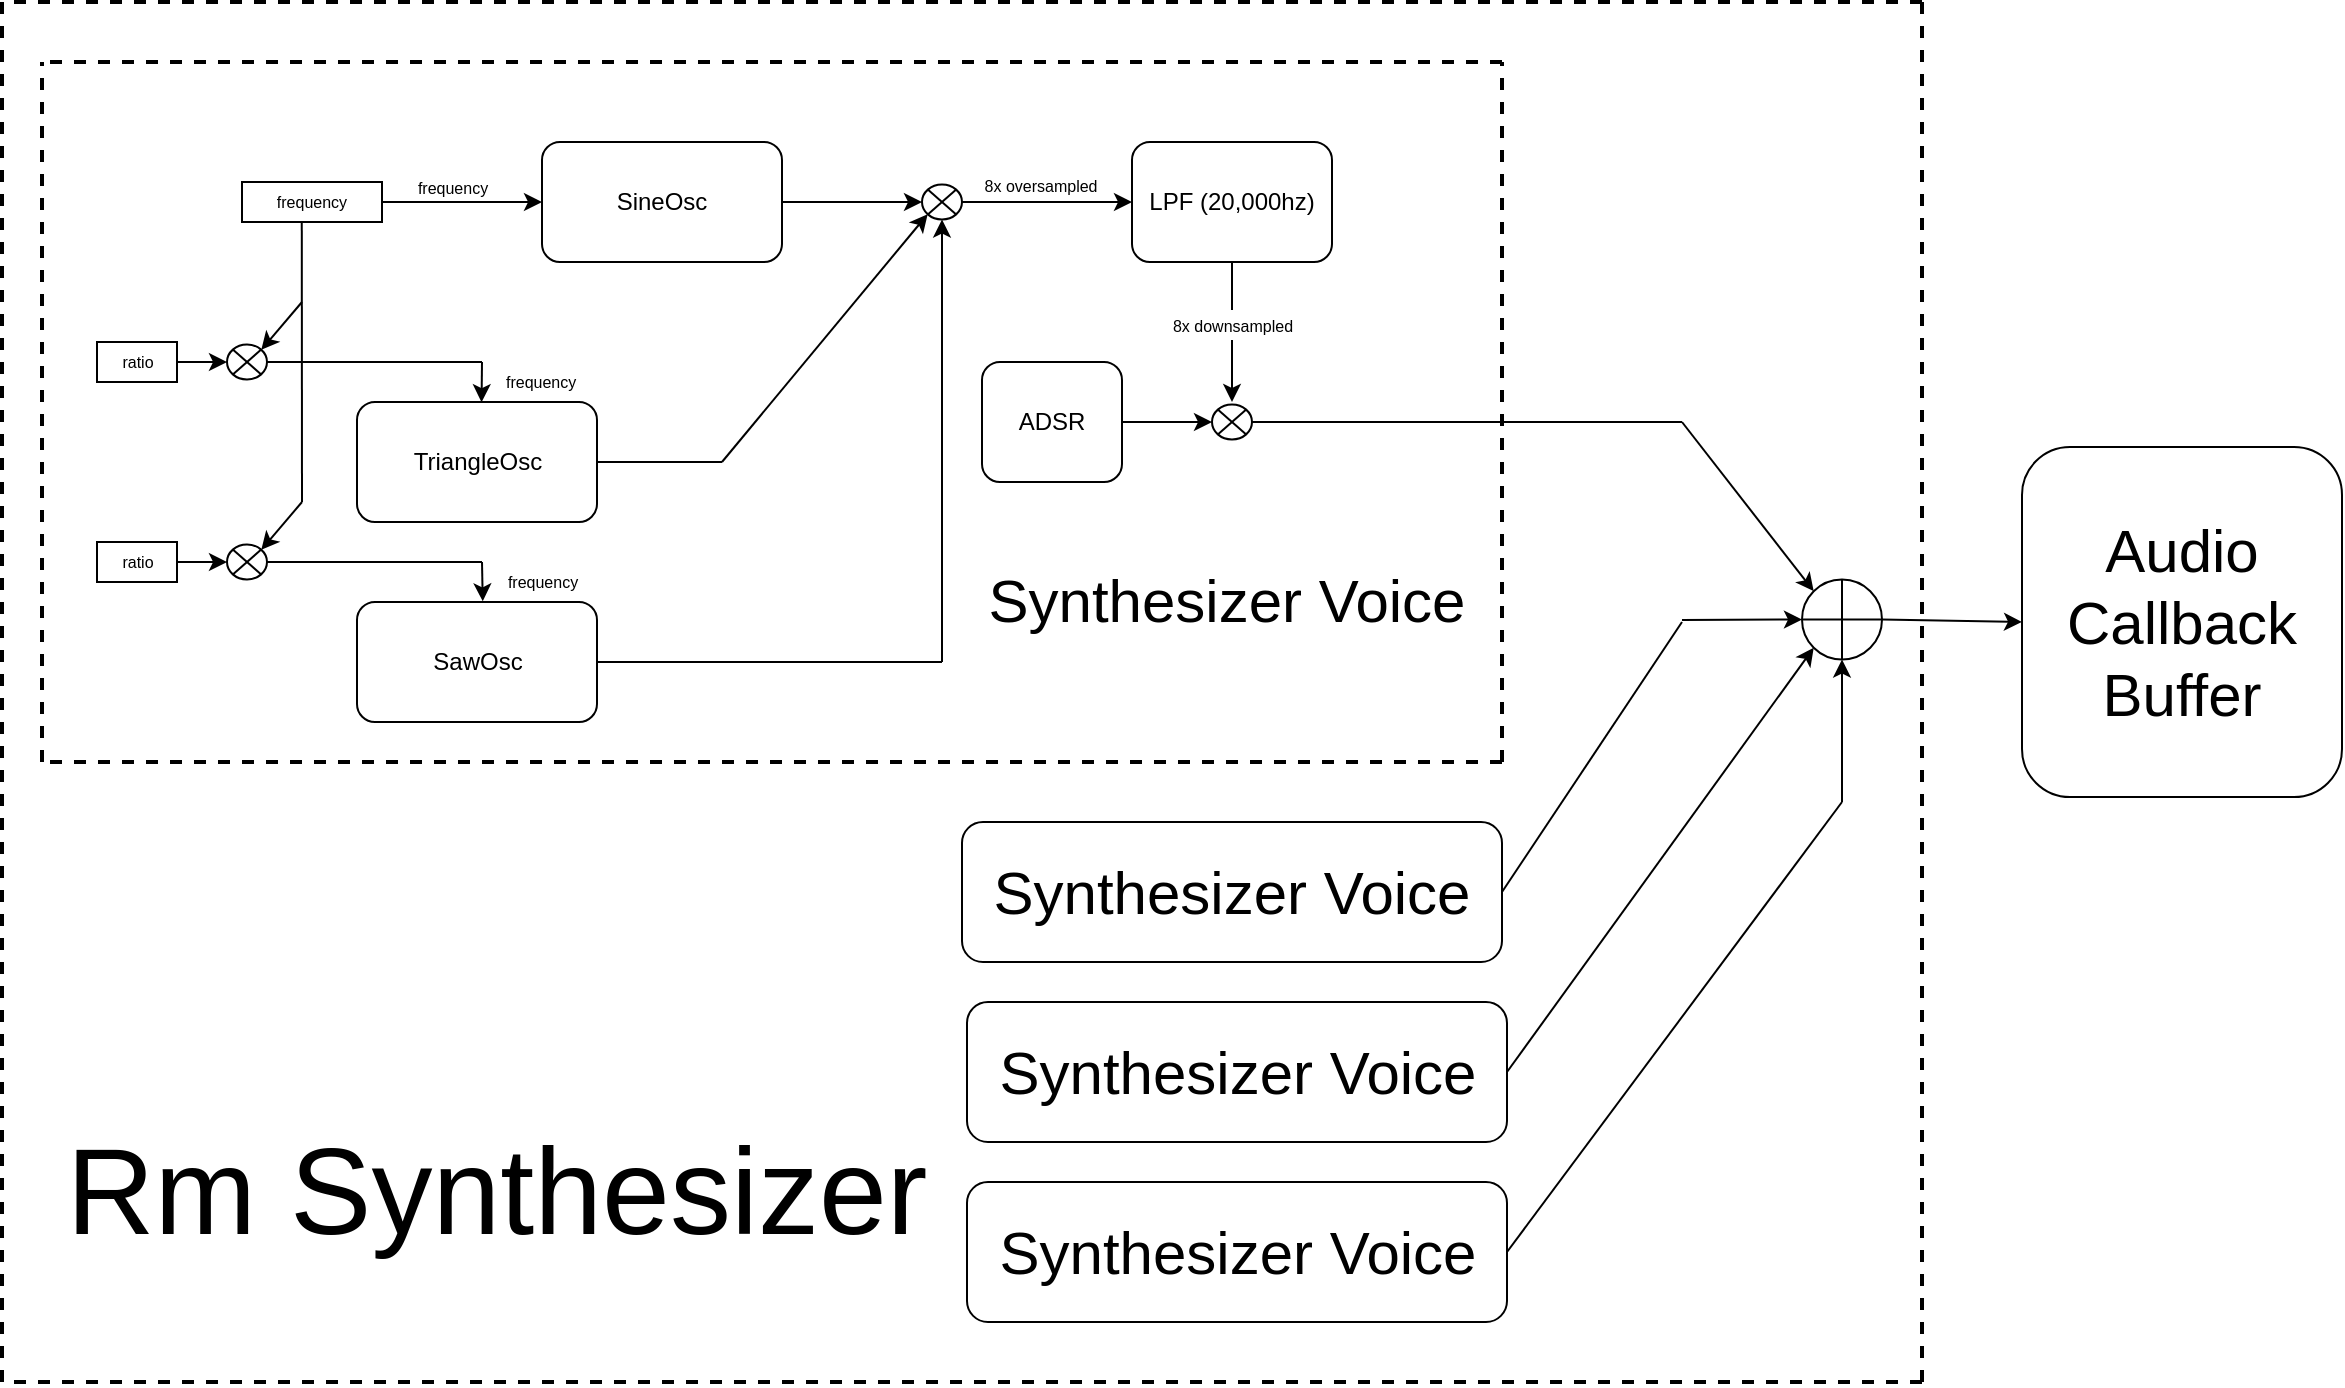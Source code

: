 <mxfile version="13.9.9" type="device"><diagram id="CANHQGR78rFkaBqAVMY7" name="Pagina-1"><mxGraphModel dx="769" dy="570" grid="1" gridSize="10" guides="1" tooltips="1" connect="1" arrows="1" fold="1" page="1" pageScale="1" pageWidth="3300" pageHeight="4681" math="0" shadow="0"><root><mxCell id="0"/><mxCell id="1" parent="0"/><mxCell id="0y60elXHQTI-vWiYsQMB-2" value="TriangleOsc" style="rounded=1;whiteSpace=wrap;html=1;" parent="1" vertex="1"><mxGeometry x="337.5" y="240" width="120" height="60" as="geometry"/></mxCell><mxCell id="0y60elXHQTI-vWiYsQMB-6" value="" style="endArrow=classic;html=1;fontSize=28;entryX=0;entryY=1;entryDx=0;entryDy=0;" parent="1" target="MxY16xikWkcMj1CVY8rD-4" edge="1"><mxGeometry width="50" height="50" relative="1" as="geometry"><mxPoint x="520" y="270" as="sourcePoint"/><mxPoint x="507.5" y="270" as="targetPoint"/></mxGeometry></mxCell><mxCell id="0y60elXHQTI-vWiYsQMB-13" value="ratio" style="rounded=0;whiteSpace=wrap;html=1;fontSize=8;" parent="1" vertex="1"><mxGeometry x="207.5" y="210" width="40" height="20" as="geometry"/></mxCell><mxCell id="0y60elXHQTI-vWiYsQMB-15" value="" style="shape=sumEllipse;perimeter=ellipsePerimeter;whiteSpace=wrap;html=1;backgroundOutline=1;fontSize=28;" parent="1" vertex="1"><mxGeometry x="272.5" y="211.25" width="20" height="17.5" as="geometry"/></mxCell><mxCell id="0y60elXHQTI-vWiYsQMB-16" value="" style="endArrow=classic;html=1;fontSize=8;exitX=1;exitY=0.5;exitDx=0;exitDy=0;entryX=0;entryY=0.5;entryDx=0;entryDy=0;" parent="1" source="0y60elXHQTI-vWiYsQMB-13" target="0y60elXHQTI-vWiYsQMB-15" edge="1"><mxGeometry width="50" height="50" relative="1" as="geometry"><mxPoint x="252.5" y="210" as="sourcePoint"/><mxPoint x="302.5" y="160" as="targetPoint"/></mxGeometry></mxCell><mxCell id="0y60elXHQTI-vWiYsQMB-17" value="frequency" style="rounded=0;whiteSpace=wrap;html=1;fontSize=8;" parent="1" vertex="1"><mxGeometry x="280" y="130" width="70" height="20" as="geometry"/></mxCell><mxCell id="0y60elXHQTI-vWiYsQMB-23" value="" style="endArrow=none;html=1;fontSize=8;exitX=1;exitY=0.5;exitDx=0;exitDy=0;" parent="1" source="0y60elXHQTI-vWiYsQMB-15" edge="1"><mxGeometry width="50" height="50" relative="1" as="geometry"><mxPoint x="377.5" y="260" as="sourcePoint"/><mxPoint x="400" y="220" as="targetPoint"/></mxGeometry></mxCell><mxCell id="0y60elXHQTI-vWiYsQMB-24" value="" style="endArrow=classic;html=1;fontSize=8;entryX=0.519;entryY=0.002;entryDx=0;entryDy=0;entryPerimeter=0;" parent="1" target="0y60elXHQTI-vWiYsQMB-2" edge="1"><mxGeometry width="50" height="50" relative="1" as="geometry"><mxPoint x="400" y="220" as="sourcePoint"/><mxPoint x="447.5" y="150" as="targetPoint"/></mxGeometry></mxCell><mxCell id="0y60elXHQTI-vWiYsQMB-73" value="&lt;font style=&quot;font-size: 8px&quot;&gt;frequency&lt;/font&gt;" style="edgeLabel;html=1;align=left;verticalAlign=middle;resizable=0;points=[];fontSize=12;" parent="0y60elXHQTI-vWiYsQMB-24" vertex="1" connectable="0"><mxGeometry x="-0.148" relative="1" as="geometry"><mxPoint x="10" y="0.21" as="offset"/></mxGeometry></mxCell><mxCell id="0y60elXHQTI-vWiYsQMB-26" value="SawOsc" style="rounded=1;whiteSpace=wrap;html=1;" parent="1" vertex="1"><mxGeometry x="337.5" y="340" width="120" height="60" as="geometry"/></mxCell><mxCell id="0y60elXHQTI-vWiYsQMB-30" value="ratio" style="rounded=0;whiteSpace=wrap;html=1;fontSize=8;" parent="1" vertex="1"><mxGeometry x="207.5" y="310" width="40" height="20" as="geometry"/></mxCell><mxCell id="0y60elXHQTI-vWiYsQMB-32" value="" style="shape=sumEllipse;perimeter=ellipsePerimeter;whiteSpace=wrap;html=1;backgroundOutline=1;fontSize=28;" parent="1" vertex="1"><mxGeometry x="272.5" y="311.25" width="20" height="17.5" as="geometry"/></mxCell><mxCell id="0y60elXHQTI-vWiYsQMB-33" value="" style="endArrow=classic;html=1;fontSize=8;exitX=1;exitY=0.5;exitDx=0;exitDy=0;entryX=0;entryY=0.5;entryDx=0;entryDy=0;" parent="1" source="0y60elXHQTI-vWiYsQMB-30" target="0y60elXHQTI-vWiYsQMB-32" edge="1"><mxGeometry width="50" height="50" relative="1" as="geometry"><mxPoint x="252.5" y="310" as="sourcePoint"/><mxPoint x="302.5" y="260" as="targetPoint"/></mxGeometry></mxCell><mxCell id="0y60elXHQTI-vWiYsQMB-36" value="" style="endArrow=none;html=1;fontSize=8;exitX=1;exitY=0.5;exitDx=0;exitDy=0;" parent="1" source="0y60elXHQTI-vWiYsQMB-32" edge="1"><mxGeometry width="50" height="50" relative="1" as="geometry"><mxPoint x="377.5" y="360" as="sourcePoint"/><mxPoint x="400" y="320" as="targetPoint"/></mxGeometry></mxCell><mxCell id="0y60elXHQTI-vWiYsQMB-37" value="" style="endArrow=classic;html=1;fontSize=8;entryX=0.524;entryY=-0.006;entryDx=0;entryDy=0;entryPerimeter=0;" parent="1" target="0y60elXHQTI-vWiYsQMB-26" edge="1"><mxGeometry width="50" height="50" relative="1" as="geometry"><mxPoint x="400" y="320" as="sourcePoint"/><mxPoint x="447.5" y="250" as="targetPoint"/></mxGeometry></mxCell><mxCell id="0y60elXHQTI-vWiYsQMB-77" value="&lt;font style=&quot;font-size: 8px&quot;&gt;frequency&lt;/font&gt;" style="edgeLabel;html=1;align=center;verticalAlign=middle;resizable=0;points=[];fontSize=12;" parent="0y60elXHQTI-vWiYsQMB-37" vertex="1" connectable="0"><mxGeometry x="-0.316" relative="1" as="geometry"><mxPoint x="30" y="2.01" as="offset"/></mxGeometry></mxCell><mxCell id="0y60elXHQTI-vWiYsQMB-52" value="" style="endArrow=none;html=1;fontSize=8;entryX=0.427;entryY=0.995;entryDx=0;entryDy=0;entryPerimeter=0;" parent="1" target="0y60elXHQTI-vWiYsQMB-17" edge="1"><mxGeometry width="50" height="50" relative="1" as="geometry"><mxPoint x="310" y="290" as="sourcePoint"/><mxPoint x="317.5" y="260" as="targetPoint"/></mxGeometry></mxCell><mxCell id="0y60elXHQTI-vWiYsQMB-53" value="" style="endArrow=classic;html=1;fontSize=8;entryX=1;entryY=0;entryDx=0;entryDy=0;" parent="1" target="0y60elXHQTI-vWiYsQMB-15" edge="1"><mxGeometry width="50" height="50" relative="1" as="geometry"><mxPoint x="310" y="190" as="sourcePoint"/><mxPoint x="307.5" y="240" as="targetPoint"/></mxGeometry></mxCell><mxCell id="0y60elXHQTI-vWiYsQMB-55" value="" style="endArrow=classic;html=1;fontSize=8;entryX=1;entryY=0;entryDx=0;entryDy=0;" parent="1" target="0y60elXHQTI-vWiYsQMB-32" edge="1"><mxGeometry width="50" height="50" relative="1" as="geometry"><mxPoint x="310" y="290" as="sourcePoint"/><mxPoint x="277.504" y="302.69" as="targetPoint"/></mxGeometry></mxCell><mxCell id="0y60elXHQTI-vWiYsQMB-56" value="SineOsc" style="rounded=1;whiteSpace=wrap;html=1;" parent="1" vertex="1"><mxGeometry x="430" y="110" width="120" height="60" as="geometry"/></mxCell><mxCell id="0y60elXHQTI-vWiYsQMB-69" value="ADSR" style="rounded=1;whiteSpace=wrap;html=1;fontSize=12;" parent="1" vertex="1"><mxGeometry x="650" y="220" width="70" height="60" as="geometry"/></mxCell><mxCell id="0y60elXHQTI-vWiYsQMB-70" value="LPF (20,000hz)" style="rounded=1;whiteSpace=wrap;html=1;fontSize=12;" parent="1" vertex="1"><mxGeometry x="725" y="110" width="100" height="60" as="geometry"/></mxCell><mxCell id="0y60elXHQTI-vWiYsQMB-71" value="" style="endArrow=classic;html=1;fontSize=12;entryX=0;entryY=0.5;entryDx=0;entryDy=0;" parent="1" target="0y60elXHQTI-vWiYsQMB-70" edge="1"><mxGeometry width="50" height="50" relative="1" as="geometry"><mxPoint x="640" y="140" as="sourcePoint"/><mxPoint x="800" y="120" as="targetPoint"/></mxGeometry></mxCell><mxCell id="0y60elXHQTI-vWiYsQMB-72" value="&lt;span style=&quot;font-size: 8px&quot;&gt;8x oversampled&lt;/span&gt;" style="edgeLabel;html=1;align=center;verticalAlign=bottom;resizable=0;points=[];fontSize=12;" parent="0y60elXHQTI-vWiYsQMB-71" vertex="1" connectable="0"><mxGeometry x="-0.082" y="1" relative="1" as="geometry"><mxPoint as="offset"/></mxGeometry></mxCell><mxCell id="0y60elXHQTI-vWiYsQMB-74" value="" style="endArrow=classic;html=1;fontSize=12;exitX=0.5;exitY=1;exitDx=0;exitDy=0;" parent="1" source="0y60elXHQTI-vWiYsQMB-70" edge="1"><mxGeometry width="50" height="50" relative="1" as="geometry"><mxPoint x="750" y="240" as="sourcePoint"/><mxPoint x="775" y="240" as="targetPoint"/></mxGeometry></mxCell><mxCell id="0y60elXHQTI-vWiYsQMB-75" value="&lt;font style=&quot;font-size: 8px&quot;&gt;8x downsampled&lt;/font&gt;" style="edgeLabel;html=1;align=center;verticalAlign=middle;resizable=0;points=[];fontSize=12;" parent="0y60elXHQTI-vWiYsQMB-74" vertex="1" connectable="0"><mxGeometry x="-0.133" y="1" relative="1" as="geometry"><mxPoint x="-1" as="offset"/></mxGeometry></mxCell><mxCell id="0y60elXHQTI-vWiYsQMB-79" value="" style="endArrow=none;dashed=1;html=1;fontSize=12;strokeWidth=2;" parent="1" edge="1"><mxGeometry width="50" height="50" relative="1" as="geometry"><mxPoint x="180" y="420" as="sourcePoint"/><mxPoint x="180" y="70" as="targetPoint"/></mxGeometry></mxCell><mxCell id="0y60elXHQTI-vWiYsQMB-80" value="" style="endArrow=none;dashed=1;html=1;fontSize=12;strokeWidth=2;" parent="1" edge="1"><mxGeometry width="50" height="50" relative="1" as="geometry"><mxPoint x="910" y="420" as="sourcePoint"/><mxPoint x="180" y="420" as="targetPoint"/></mxGeometry></mxCell><mxCell id="0y60elXHQTI-vWiYsQMB-81" value="" style="endArrow=none;dashed=1;html=1;fontSize=12;strokeWidth=2;" parent="1" edge="1"><mxGeometry width="50" height="50" relative="1" as="geometry"><mxPoint x="910" y="70" as="sourcePoint"/><mxPoint x="180" y="70" as="targetPoint"/></mxGeometry></mxCell><mxCell id="0y60elXHQTI-vWiYsQMB-82" value="" style="endArrow=none;dashed=1;html=1;fontSize=12;strokeWidth=2;" parent="1" edge="1"><mxGeometry width="50" height="50" relative="1" as="geometry"><mxPoint x="910" y="420" as="sourcePoint"/><mxPoint x="910" y="70" as="targetPoint"/></mxGeometry></mxCell><mxCell id="0y60elXHQTI-vWiYsQMB-83" value="Synthesizer Voice" style="text;html=1;strokeColor=none;fillColor=none;align=center;verticalAlign=middle;whiteSpace=wrap;rounded=0;fontSize=30;" parent="1" vertex="1"><mxGeometry x="650" y="280" width="245" height="118.75" as="geometry"/></mxCell><mxCell id="0y60elXHQTI-vWiYsQMB-84" value="Synthesizer Voice" style="rounded=1;whiteSpace=wrap;html=1;fontSize=30;align=center;" parent="1" vertex="1"><mxGeometry x="640" y="450" width="270" height="70" as="geometry"/></mxCell><mxCell id="0y60elXHQTI-vWiYsQMB-85" value="Synthesizer Voice" style="rounded=1;whiteSpace=wrap;html=1;fontSize=30;align=center;" parent="1" vertex="1"><mxGeometry x="642.5" y="540" width="270" height="70" as="geometry"/></mxCell><mxCell id="0y60elXHQTI-vWiYsQMB-86" value="Synthesizer Voice" style="rounded=1;whiteSpace=wrap;html=1;fontSize=30;align=center;" parent="1" vertex="1"><mxGeometry x="642.5" y="630" width="270" height="70" as="geometry"/></mxCell><mxCell id="0y60elXHQTI-vWiYsQMB-87" value="" style="shape=orEllipse;perimeter=ellipsePerimeter;whiteSpace=wrap;html=1;backgroundOutline=1;fontSize=8;" parent="1" vertex="1"><mxGeometry x="1060" y="328.75" width="40" height="40" as="geometry"/></mxCell><mxCell id="0y60elXHQTI-vWiYsQMB-90" value="" style="endArrow=none;html=1;strokeWidth=1;fontSize=30;exitX=1;exitY=0.5;exitDx=0;exitDy=0;" parent="1" source="0y60elXHQTI-vWiYsQMB-84" edge="1"><mxGeometry width="50" height="50" relative="1" as="geometry"><mxPoint x="962" y="549" as="sourcePoint"/><mxPoint x="1000" y="350" as="targetPoint"/></mxGeometry></mxCell><mxCell id="0y60elXHQTI-vWiYsQMB-91" value="" style="endArrow=classic;html=1;strokeWidth=1;fontSize=30;entryX=0;entryY=0.5;entryDx=0;entryDy=0;" parent="1" target="0y60elXHQTI-vWiYsQMB-87" edge="1"><mxGeometry width="50" height="50" relative="1" as="geometry"><mxPoint x="1000" y="349" as="sourcePoint"/><mxPoint x="1080" y="380" as="targetPoint"/></mxGeometry></mxCell><mxCell id="0y60elXHQTI-vWiYsQMB-92" value="" style="endArrow=none;html=1;strokeWidth=1;fontSize=30;exitX=1;exitY=0.5;exitDx=0;exitDy=0;" parent="1" source="0y60elXHQTI-vWiYsQMB-86" edge="1"><mxGeometry width="50" height="50" relative="1" as="geometry"><mxPoint x="1070" y="570" as="sourcePoint"/><mxPoint x="1080" y="440" as="targetPoint"/></mxGeometry></mxCell><mxCell id="0y60elXHQTI-vWiYsQMB-93" value="" style="endArrow=classic;html=1;strokeWidth=1;fontSize=30;exitX=1;exitY=0.5;exitDx=0;exitDy=0;entryX=0;entryY=1;entryDx=0;entryDy=0;" parent="1" source="0y60elXHQTI-vWiYsQMB-85" target="0y60elXHQTI-vWiYsQMB-87" edge="1"><mxGeometry width="50" height="50" relative="1" as="geometry"><mxPoint x="1000" y="640" as="sourcePoint"/><mxPoint x="1050" y="590" as="targetPoint"/></mxGeometry></mxCell><mxCell id="0y60elXHQTI-vWiYsQMB-94" value="" style="endArrow=classic;html=1;strokeWidth=1;fontSize=30;entryX=0.5;entryY=1;entryDx=0;entryDy=0;" parent="1" target="0y60elXHQTI-vWiYsQMB-87" edge="1"><mxGeometry width="50" height="50" relative="1" as="geometry"><mxPoint x="1080" y="440" as="sourcePoint"/><mxPoint x="1140" y="390" as="targetPoint"/></mxGeometry></mxCell><mxCell id="0y60elXHQTI-vWiYsQMB-95" value="" style="endArrow=none;html=1;strokeWidth=1;fontSize=30;exitX=1;exitY=0.5;exitDx=0;exitDy=0;" parent="1" source="0y60elXHQTI-vWiYsQMB-104" edge="1"><mxGeometry width="50" height="50" relative="1" as="geometry"><mxPoint x="920" y="250" as="sourcePoint"/><mxPoint x="1000" y="250" as="targetPoint"/></mxGeometry></mxCell><mxCell id="0y60elXHQTI-vWiYsQMB-96" value="" style="endArrow=classic;html=1;strokeWidth=1;fontSize=30;entryX=0;entryY=0;entryDx=0;entryDy=0;" parent="1" target="0y60elXHQTI-vWiYsQMB-87" edge="1"><mxGeometry width="50" height="50" relative="1" as="geometry"><mxPoint x="1000" y="250" as="sourcePoint"/><mxPoint x="1100" y="280" as="targetPoint"/></mxGeometry></mxCell><mxCell id="0y60elXHQTI-vWiYsQMB-97" value="" style="endArrow=none;dashed=1;html=1;fontSize=12;strokeWidth=2;" parent="1" edge="1"><mxGeometry width="50" height="50" relative="1" as="geometry"><mxPoint x="1120" y="40" as="sourcePoint"/><mxPoint x="160" y="40" as="targetPoint"/></mxGeometry></mxCell><mxCell id="0y60elXHQTI-vWiYsQMB-98" value="" style="endArrow=none;dashed=1;html=1;fontSize=12;strokeWidth=2;" parent="1" edge="1"><mxGeometry width="50" height="50" relative="1" as="geometry"><mxPoint x="1120" y="730" as="sourcePoint"/><mxPoint x="1120" y="40" as="targetPoint"/></mxGeometry></mxCell><mxCell id="0y60elXHQTI-vWiYsQMB-99" value="" style="endArrow=none;dashed=1;html=1;fontSize=12;strokeWidth=2;" parent="1" edge="1"><mxGeometry width="50" height="50" relative="1" as="geometry"><mxPoint x="1120" y="730" as="sourcePoint"/><mxPoint x="160" y="730" as="targetPoint"/></mxGeometry></mxCell><mxCell id="0y60elXHQTI-vWiYsQMB-100" value="" style="endArrow=none;dashed=1;html=1;fontSize=12;strokeWidth=2;" parent="1" edge="1"><mxGeometry width="50" height="50" relative="1" as="geometry"><mxPoint x="160" y="730" as="sourcePoint"/><mxPoint x="160" y="40" as="targetPoint"/></mxGeometry></mxCell><mxCell id="0y60elXHQTI-vWiYsQMB-101" value="Rm Synthesizer" style="text;html=1;strokeColor=none;fillColor=none;align=center;verticalAlign=middle;whiteSpace=wrap;rounded=0;fontSize=61;" parent="1" vertex="1"><mxGeometry x="175" y="570" width="465" height="130" as="geometry"/></mxCell><mxCell id="0y60elXHQTI-vWiYsQMB-102" value="Audio Callback Buffer" style="rounded=1;whiteSpace=wrap;html=1;fontSize=30;align=center;" parent="1" vertex="1"><mxGeometry x="1170" y="262.5" width="160" height="175" as="geometry"/></mxCell><mxCell id="0y60elXHQTI-vWiYsQMB-103" value="" style="endArrow=classic;html=1;strokeWidth=1;fontSize=61;exitX=1;exitY=0.5;exitDx=0;exitDy=0;entryX=0;entryY=0.5;entryDx=0;entryDy=0;" parent="1" source="0y60elXHQTI-vWiYsQMB-87" target="0y60elXHQTI-vWiYsQMB-102" edge="1"><mxGeometry width="50" height="50" relative="1" as="geometry"><mxPoint x="1220" y="270" as="sourcePoint"/><mxPoint x="1270" y="220" as="targetPoint"/></mxGeometry></mxCell><mxCell id="0y60elXHQTI-vWiYsQMB-104" value="" style="shape=sumEllipse;perimeter=ellipsePerimeter;whiteSpace=wrap;html=1;backgroundOutline=1;fontSize=28;" parent="1" vertex="1"><mxGeometry x="765" y="241.25" width="20" height="17.5" as="geometry"/></mxCell><mxCell id="0y60elXHQTI-vWiYsQMB-105" value="" style="endArrow=classic;html=1;strokeWidth=1;fontSize=61;exitX=1;exitY=0.5;exitDx=0;exitDy=0;entryX=0;entryY=0.5;entryDx=0;entryDy=0;" parent="1" source="0y60elXHQTI-vWiYsQMB-69" target="0y60elXHQTI-vWiYsQMB-104" edge="1"><mxGeometry width="50" height="50" relative="1" as="geometry"><mxPoint x="720" y="330" as="sourcePoint"/><mxPoint x="770" y="280" as="targetPoint"/></mxGeometry></mxCell><mxCell id="MxY16xikWkcMj1CVY8rD-1" value="" style="endArrow=classic;html=1;strokeWidth=1;fontSize=8;exitX=1;exitY=0.5;exitDx=0;exitDy=0;entryX=0;entryY=0.5;entryDx=0;entryDy=0;verticalAlign=top;" parent="1" source="0y60elXHQTI-vWiYsQMB-17" target="0y60elXHQTI-vWiYsQMB-56" edge="1"><mxGeometry width="50" height="50" relative="1" as="geometry"><mxPoint x="350" y="220" as="sourcePoint"/><mxPoint x="400" y="170" as="targetPoint"/></mxGeometry></mxCell><mxCell id="MxY16xikWkcMj1CVY8rD-3" value="frequency" style="edgeLabel;html=1;align=center;verticalAlign=bottom;resizable=0;points=[];fontSize=8;" parent="MxY16xikWkcMj1CVY8rD-1" vertex="1" connectable="0"><mxGeometry x="-0.12" relative="1" as="geometry"><mxPoint as="offset"/></mxGeometry></mxCell><mxCell id="MxY16xikWkcMj1CVY8rD-4" value="" style="shape=sumEllipse;perimeter=ellipsePerimeter;whiteSpace=wrap;html=1;backgroundOutline=1;fontSize=28;" parent="1" vertex="1"><mxGeometry x="620" y="131.25" width="20" height="17.5" as="geometry"/></mxCell><mxCell id="MxY16xikWkcMj1CVY8rD-5" value="" style="endArrow=classic;html=1;strokeWidth=1;fontSize=8;exitX=1;exitY=0.5;exitDx=0;exitDy=0;entryX=0;entryY=0.5;entryDx=0;entryDy=0;" parent="1" source="0y60elXHQTI-vWiYsQMB-56" target="MxY16xikWkcMj1CVY8rD-4" edge="1"><mxGeometry width="50" height="50" relative="1" as="geometry"><mxPoint x="580" y="210" as="sourcePoint"/><mxPoint x="630" y="160" as="targetPoint"/></mxGeometry></mxCell><mxCell id="MxY16xikWkcMj1CVY8rD-6" value="" style="endArrow=none;html=1;strokeWidth=1;fontSize=8;exitX=1;exitY=0.5;exitDx=0;exitDy=0;" parent="1" source="0y60elXHQTI-vWiYsQMB-2" edge="1"><mxGeometry width="50" height="50" relative="1" as="geometry"><mxPoint x="510" y="310" as="sourcePoint"/><mxPoint x="520" y="270" as="targetPoint"/></mxGeometry></mxCell><mxCell id="MxY16xikWkcMj1CVY8rD-7" value="" style="endArrow=none;html=1;strokeWidth=1;fontSize=8;exitX=1;exitY=0.5;exitDx=0;exitDy=0;" parent="1" source="0y60elXHQTI-vWiYsQMB-26" edge="1"><mxGeometry width="50" height="50" relative="1" as="geometry"><mxPoint x="480" y="390" as="sourcePoint"/><mxPoint x="630" y="370" as="targetPoint"/></mxGeometry></mxCell><mxCell id="MxY16xikWkcMj1CVY8rD-8" value="" style="endArrow=classic;html=1;strokeWidth=1;fontSize=8;entryX=0.5;entryY=1;entryDx=0;entryDy=0;" parent="1" target="MxY16xikWkcMj1CVY8rD-4" edge="1"><mxGeometry width="50" height="50" relative="1" as="geometry"><mxPoint x="630" y="370" as="sourcePoint"/><mxPoint x="650" y="220" as="targetPoint"/></mxGeometry></mxCell></root></mxGraphModel></diagram></mxfile>